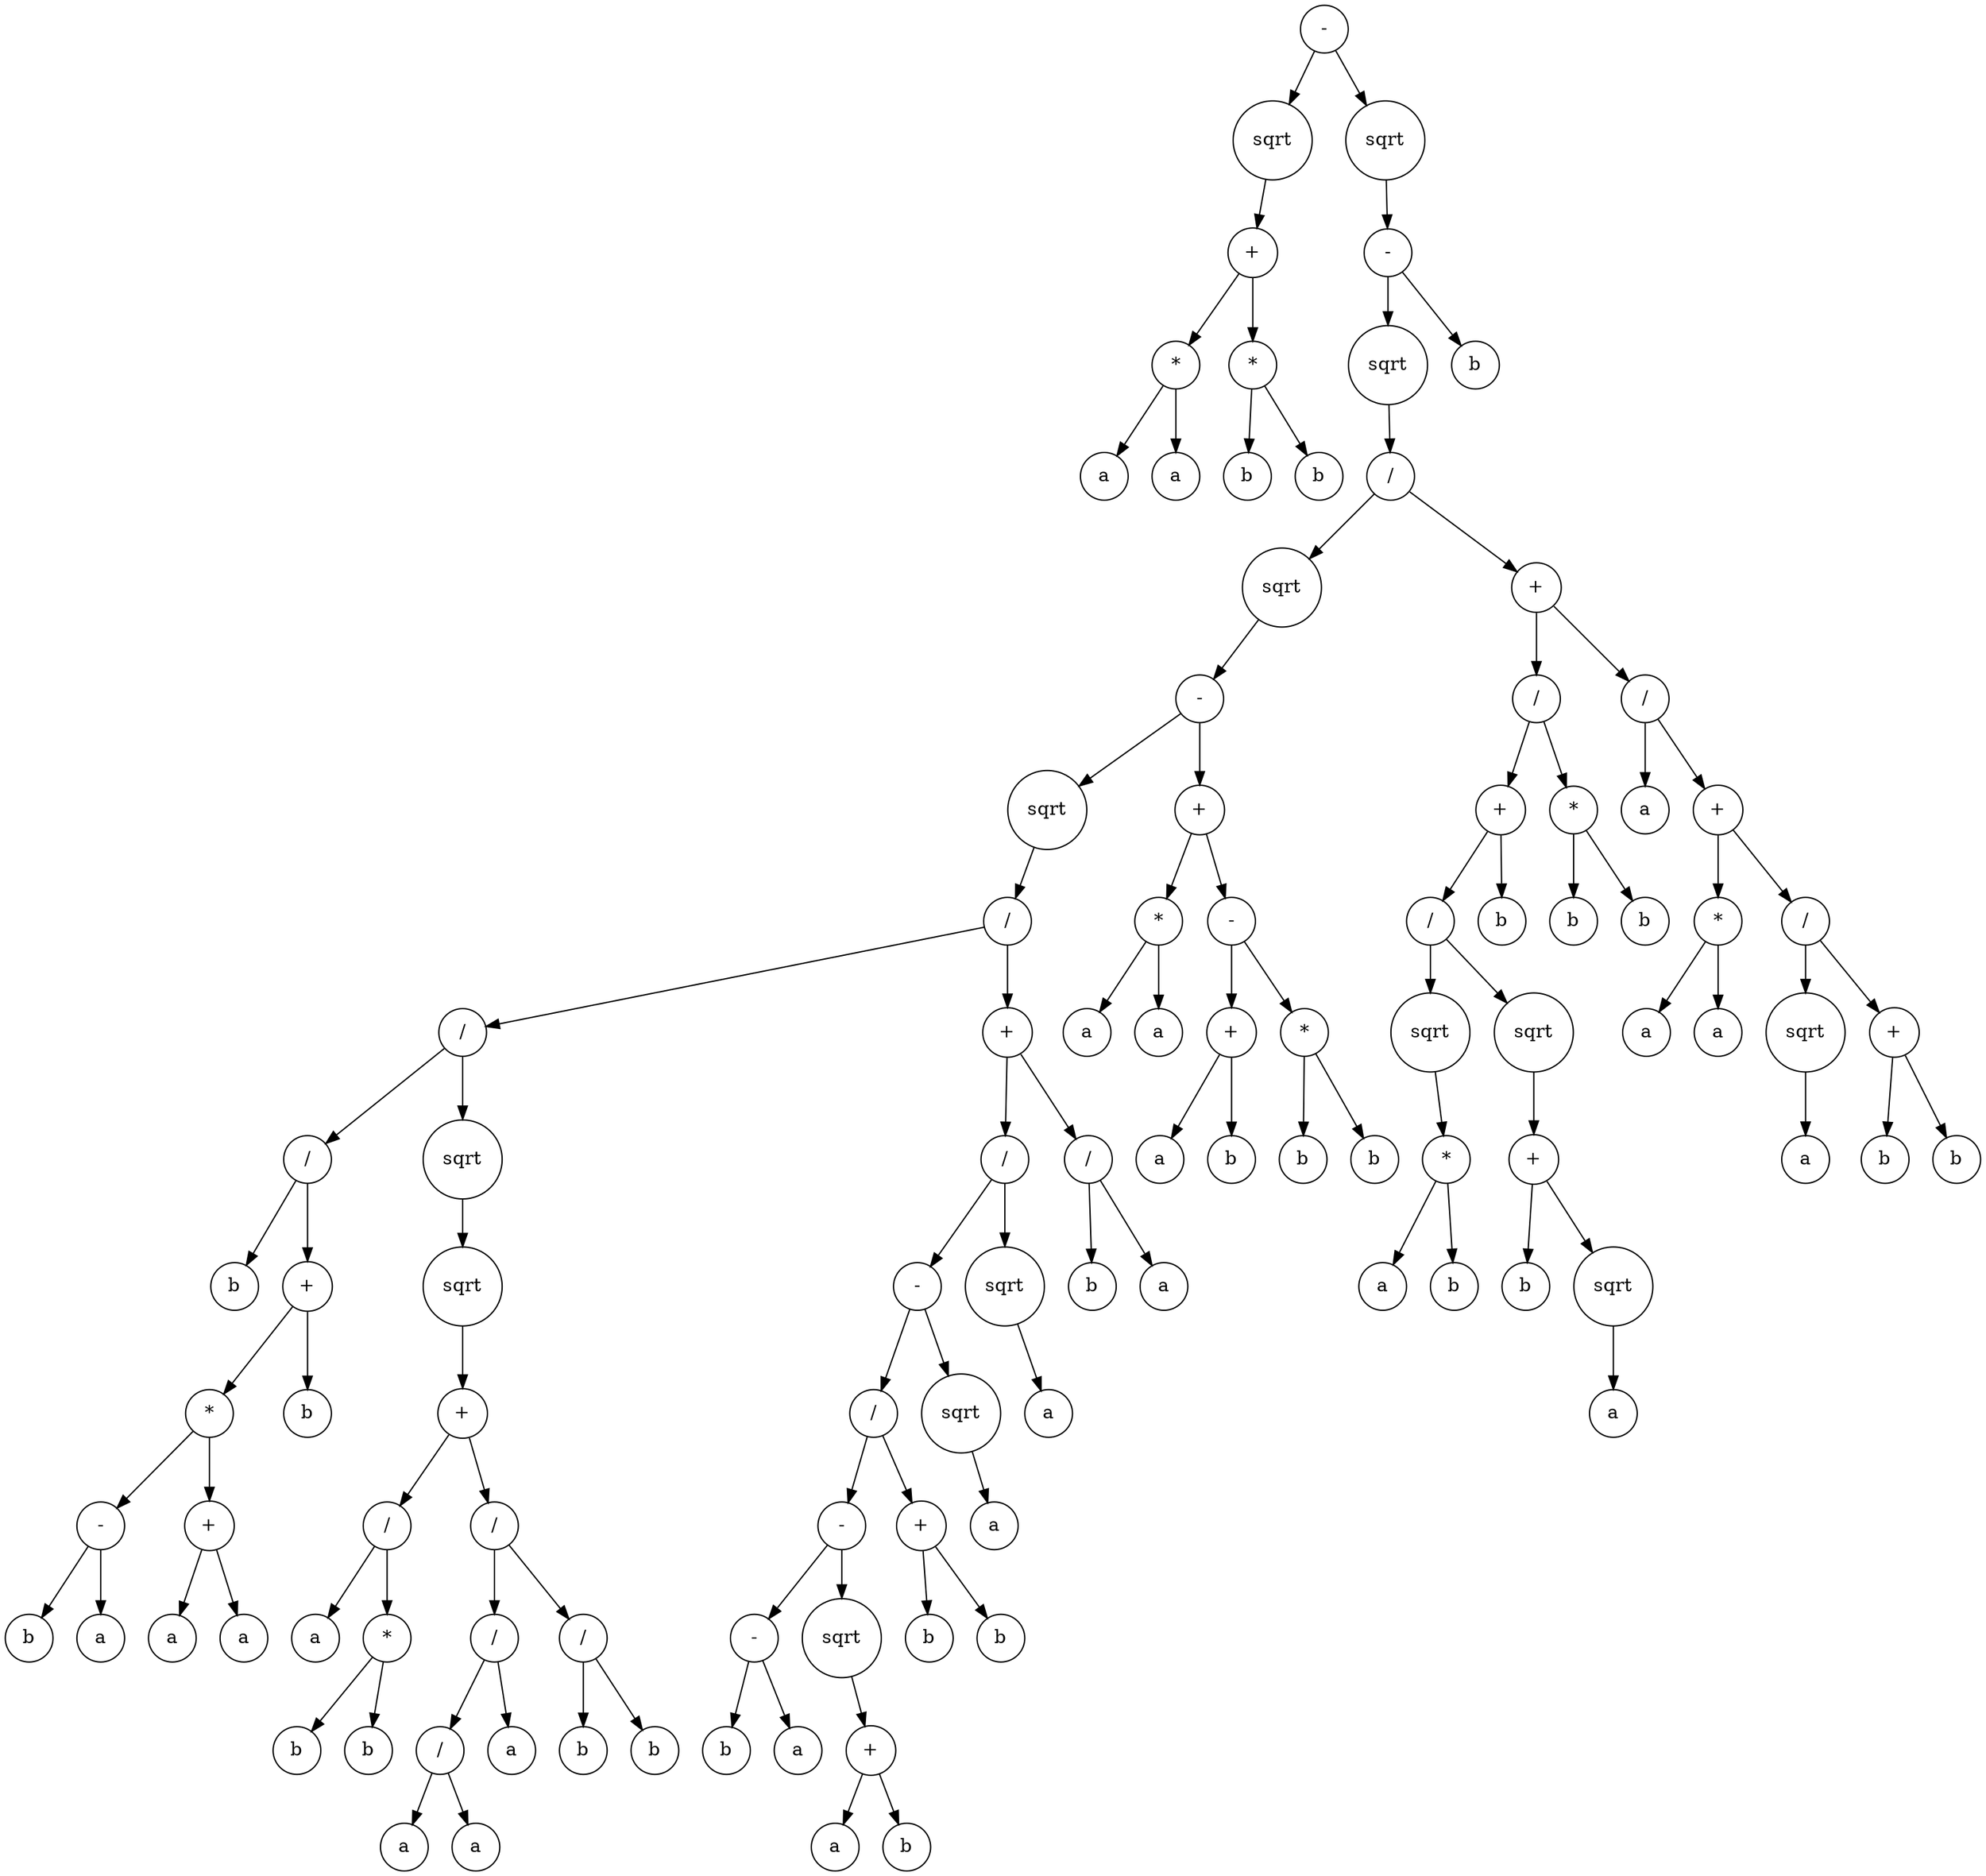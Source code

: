 digraph g {
graph [ordering=out];
node [shape=circle];
n[label = "-"];
n0[label = "sqrt"];
n00[label = "+"];
n000[label = "*"];
n0000[label = "a"];
n000 -> n0000;
n0001[label = "a"];
n000 -> n0001;
n00 -> n000;
n001[label = "*"];
n0010[label = "b"];
n001 -> n0010;
n0011[label = "b"];
n001 -> n0011;
n00 -> n001;
n0 -> n00;
n -> n0;
n1[label = "sqrt"];
n10[label = "-"];
n100[label = "sqrt"];
n1000[label = "/"];
n10000[label = "sqrt"];
n100000[label = "-"];
n1000000[label = "sqrt"];
n10000000[label = "/"];
n100000000[label = "/"];
n1000000000[label = "/"];
n10000000000[label = "b"];
n1000000000 -> n10000000000;
n10000000001[label = "+"];
n100000000010[label = "*"];
n1000000000100[label = "-"];
n10000000001000[label = "b"];
n1000000000100 -> n10000000001000;
n10000000001001[label = "a"];
n1000000000100 -> n10000000001001;
n100000000010 -> n1000000000100;
n1000000000101[label = "+"];
n10000000001010[label = "a"];
n1000000000101 -> n10000000001010;
n10000000001011[label = "a"];
n1000000000101 -> n10000000001011;
n100000000010 -> n1000000000101;
n10000000001 -> n100000000010;
n100000000011[label = "b"];
n10000000001 -> n100000000011;
n1000000000 -> n10000000001;
n100000000 -> n1000000000;
n1000000001[label = "sqrt"];
n10000000010[label = "sqrt"];
n100000000100[label = "+"];
n1000000001000[label = "/"];
n10000000010000[label = "a"];
n1000000001000 -> n10000000010000;
n10000000010001[label = "*"];
n100000000100010[label = "b"];
n10000000010001 -> n100000000100010;
n100000000100011[label = "b"];
n10000000010001 -> n100000000100011;
n1000000001000 -> n10000000010001;
n100000000100 -> n1000000001000;
n1000000001001[label = "/"];
n10000000010010[label = "/"];
n100000000100100[label = "/"];
n1000000001001000[label = "a"];
n100000000100100 -> n1000000001001000;
n1000000001001001[label = "a"];
n100000000100100 -> n1000000001001001;
n10000000010010 -> n100000000100100;
n100000000100101[label = "a"];
n10000000010010 -> n100000000100101;
n1000000001001 -> n10000000010010;
n10000000010011[label = "/"];
n100000000100110[label = "b"];
n10000000010011 -> n100000000100110;
n100000000100111[label = "b"];
n10000000010011 -> n100000000100111;
n1000000001001 -> n10000000010011;
n100000000100 -> n1000000001001;
n10000000010 -> n100000000100;
n1000000001 -> n10000000010;
n100000000 -> n1000000001;
n10000000 -> n100000000;
n100000001[label = "+"];
n1000000010[label = "/"];
n10000000100[label = "-"];
n100000001000[label = "/"];
n1000000010000[label = "-"];
n10000000100000[label = "-"];
n100000001000000[label = "b"];
n10000000100000 -> n100000001000000;
n100000001000001[label = "a"];
n10000000100000 -> n100000001000001;
n1000000010000 -> n10000000100000;
n10000000100001[label = "sqrt"];
n100000001000010[label = "+"];
n1000000010000100[label = "a"];
n100000001000010 -> n1000000010000100;
n1000000010000101[label = "b"];
n100000001000010 -> n1000000010000101;
n10000000100001 -> n100000001000010;
n1000000010000 -> n10000000100001;
n100000001000 -> n1000000010000;
n1000000010001[label = "+"];
n10000000100010[label = "b"];
n1000000010001 -> n10000000100010;
n10000000100011[label = "b"];
n1000000010001 -> n10000000100011;
n100000001000 -> n1000000010001;
n10000000100 -> n100000001000;
n100000001001[label = "sqrt"];
n1000000010010[label = "a"];
n100000001001 -> n1000000010010;
n10000000100 -> n100000001001;
n1000000010 -> n10000000100;
n10000000101[label = "sqrt"];
n100000001010[label = "a"];
n10000000101 -> n100000001010;
n1000000010 -> n10000000101;
n100000001 -> n1000000010;
n1000000011[label = "/"];
n10000000110[label = "b"];
n1000000011 -> n10000000110;
n10000000111[label = "a"];
n1000000011 -> n10000000111;
n100000001 -> n1000000011;
n10000000 -> n100000001;
n1000000 -> n10000000;
n100000 -> n1000000;
n1000001[label = "+"];
n10000010[label = "*"];
n100000100[label = "a"];
n10000010 -> n100000100;
n100000101[label = "a"];
n10000010 -> n100000101;
n1000001 -> n10000010;
n10000011[label = "-"];
n100000110[label = "+"];
n1000001100[label = "a"];
n100000110 -> n1000001100;
n1000001101[label = "b"];
n100000110 -> n1000001101;
n10000011 -> n100000110;
n100000111[label = "*"];
n1000001110[label = "b"];
n100000111 -> n1000001110;
n1000001111[label = "b"];
n100000111 -> n1000001111;
n10000011 -> n100000111;
n1000001 -> n10000011;
n100000 -> n1000001;
n10000 -> n100000;
n1000 -> n10000;
n10001[label = "+"];
n100010[label = "/"];
n1000100[label = "+"];
n10001000[label = "/"];
n100010000[label = "sqrt"];
n1000100000[label = "*"];
n10001000000[label = "a"];
n1000100000 -> n10001000000;
n10001000001[label = "b"];
n1000100000 -> n10001000001;
n100010000 -> n1000100000;
n10001000 -> n100010000;
n100010001[label = "sqrt"];
n1000100010[label = "+"];
n10001000100[label = "b"];
n1000100010 -> n10001000100;
n10001000101[label = "sqrt"];
n100010001010[label = "a"];
n10001000101 -> n100010001010;
n1000100010 -> n10001000101;
n100010001 -> n1000100010;
n10001000 -> n100010001;
n1000100 -> n10001000;
n10001001[label = "b"];
n1000100 -> n10001001;
n100010 -> n1000100;
n1000101[label = "*"];
n10001010[label = "b"];
n1000101 -> n10001010;
n10001011[label = "b"];
n1000101 -> n10001011;
n100010 -> n1000101;
n10001 -> n100010;
n100011[label = "/"];
n1000110[label = "a"];
n100011 -> n1000110;
n1000111[label = "+"];
n10001110[label = "*"];
n100011100[label = "a"];
n10001110 -> n100011100;
n100011101[label = "a"];
n10001110 -> n100011101;
n1000111 -> n10001110;
n10001111[label = "/"];
n100011110[label = "sqrt"];
n1000111100[label = "a"];
n100011110 -> n1000111100;
n10001111 -> n100011110;
n100011111[label = "+"];
n1000111110[label = "b"];
n100011111 -> n1000111110;
n1000111111[label = "b"];
n100011111 -> n1000111111;
n10001111 -> n100011111;
n1000111 -> n10001111;
n100011 -> n1000111;
n10001 -> n100011;
n1000 -> n10001;
n100 -> n1000;
n10 -> n100;
n101[label = "b"];
n10 -> n101;
n1 -> n10;
n -> n1;
}
